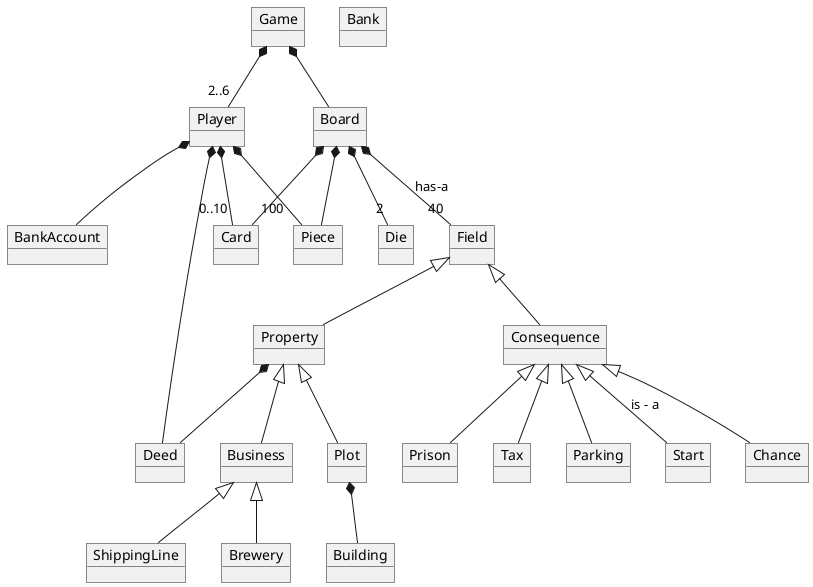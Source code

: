@startuml
'https://plantuml.com/object-diagram

object Game
object Player
object BankAccount
object Die
object Card

object Piece
object Board

object Field
object Property
object Prison
object Tax
object Parking
object Start
object Chance

object ShippingLine
object Brewery

object Building
object Deed
object Bank
object Consequence
object Business
object Plot

Game *-- Board
Game *-- "2..6" Player

Board *-- Piece
Player *-- Piece
Player *-- BankAccount
Board *-- "2" Die
Board *-- "40" Field : has-a

Field <|-- Property
Field <|-- Consequence
Property <|-- Business
Property <|-- Plot
Plot *-- Building
Property *-- Deed
Player *-- Deed
Business <|-- ShippingLine
Business <|-- Brewery

Consequence <|-- Start : is - a
Consequence <|-- Chance
Consequence <|-- Parking
Consequence <|-- Tax
Consequence <|-- Prison

Board  *-- "100" Card
Player *-- "0..10" Card


@enduml
